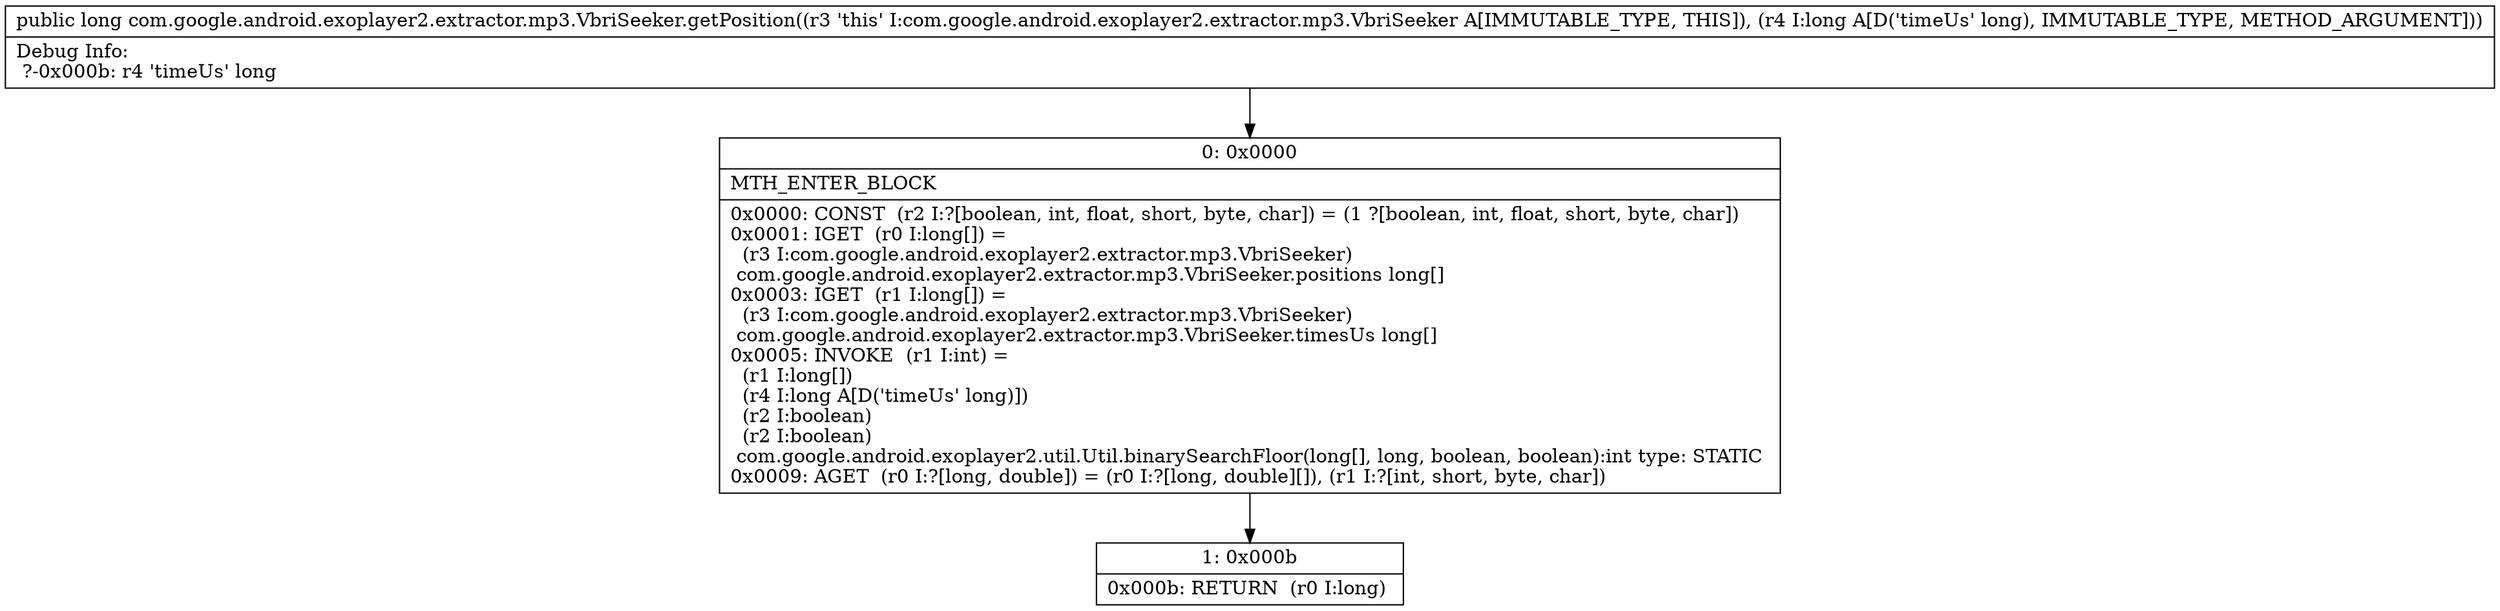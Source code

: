 digraph "CFG forcom.google.android.exoplayer2.extractor.mp3.VbriSeeker.getPosition(J)J" {
Node_0 [shape=record,label="{0\:\ 0x0000|MTH_ENTER_BLOCK\l|0x0000: CONST  (r2 I:?[boolean, int, float, short, byte, char]) = (1 ?[boolean, int, float, short, byte, char]) \l0x0001: IGET  (r0 I:long[]) = \l  (r3 I:com.google.android.exoplayer2.extractor.mp3.VbriSeeker)\l com.google.android.exoplayer2.extractor.mp3.VbriSeeker.positions long[] \l0x0003: IGET  (r1 I:long[]) = \l  (r3 I:com.google.android.exoplayer2.extractor.mp3.VbriSeeker)\l com.google.android.exoplayer2.extractor.mp3.VbriSeeker.timesUs long[] \l0x0005: INVOKE  (r1 I:int) = \l  (r1 I:long[])\l  (r4 I:long A[D('timeUs' long)])\l  (r2 I:boolean)\l  (r2 I:boolean)\l com.google.android.exoplayer2.util.Util.binarySearchFloor(long[], long, boolean, boolean):int type: STATIC \l0x0009: AGET  (r0 I:?[long, double]) = (r0 I:?[long, double][]), (r1 I:?[int, short, byte, char]) \l}"];
Node_1 [shape=record,label="{1\:\ 0x000b|0x000b: RETURN  (r0 I:long) \l}"];
MethodNode[shape=record,label="{public long com.google.android.exoplayer2.extractor.mp3.VbriSeeker.getPosition((r3 'this' I:com.google.android.exoplayer2.extractor.mp3.VbriSeeker A[IMMUTABLE_TYPE, THIS]), (r4 I:long A[D('timeUs' long), IMMUTABLE_TYPE, METHOD_ARGUMENT]))  | Debug Info:\l  ?\-0x000b: r4 'timeUs' long\l}"];
MethodNode -> Node_0;
Node_0 -> Node_1;
}

